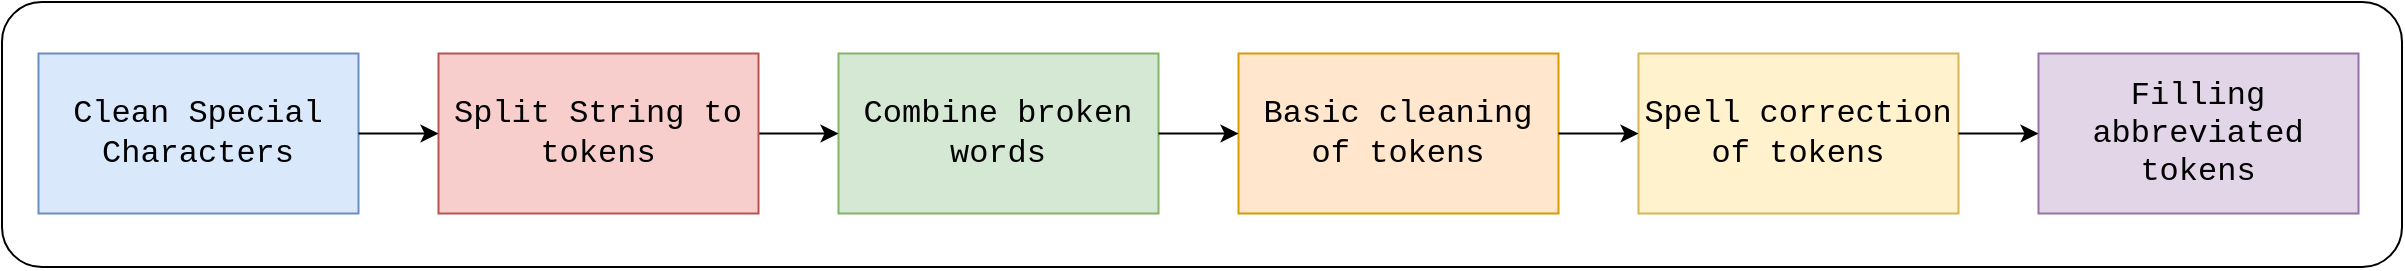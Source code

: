 <mxfile version="16.5.1" type="device"><diagram id="za8b4uBY-Lhi2-WCIzvT" name="Page-1"><mxGraphModel dx="1384" dy="865" grid="1" gridSize="10" guides="1" tooltips="1" connect="1" arrows="1" fold="1" page="1" pageScale="1" pageWidth="1169" pageHeight="827" background="none" math="0" shadow="0"><root><mxCell id="0"/><mxCell id="1" parent="0"/><mxCell id="-Zk2yn750pNOdqThe7Tu-7" value="" style="group" vertex="1" connectable="0" parent="1"><mxGeometry x="10" y="347.0" width="1200" height="132.5" as="geometry"/></mxCell><mxCell id="nLkcxLMhqGLCSthkWnK1-12" value="" style="rounded=1;whiteSpace=wrap;html=1;fillColor=none;rotation=-90;container=0;" parent="-Zk2yn750pNOdqThe7Tu-7" vertex="1"><mxGeometry x="533.75" y="-533.75" width="132.5" height="1200" as="geometry"/></mxCell><mxCell id="nLkcxLMhqGLCSthkWnK1-26" value="Clean Special Characters" style="rounded=0;whiteSpace=wrap;html=1;direction=west;flipH=0;flipV=1;fillColor=#dae8fc;strokeColor=#6c8ebf;fontSize=16;fontFamily=Courier New;" parent="-Zk2yn750pNOdqThe7Tu-7" vertex="1"><mxGeometry x="18.25" y="25.75" width="160" height="80" as="geometry"/></mxCell><mxCell id="nLkcxLMhqGLCSthkWnK1-2" value="Combine broken words" style="rounded=0;whiteSpace=wrap;html=1;direction=west;flipH=0;flipV=1;fillColor=#d5e8d4;strokeColor=#82b366;fontSize=16;fontFamily=Courier New;" parent="-Zk2yn750pNOdqThe7Tu-7" vertex="1"><mxGeometry x="418.25" y="25.75" width="160" height="80" as="geometry"/></mxCell><mxCell id="nLkcxLMhqGLCSthkWnK1-4" value="Basic cleaning of tokens" style="rounded=0;whiteSpace=wrap;html=1;direction=west;flipH=0;flipV=1;fillColor=#ffe6cc;strokeColor=#d79b00;fontSize=16;fontFamily=Courier New;" parent="-Zk2yn750pNOdqThe7Tu-7" vertex="1"><mxGeometry x="618.25" y="25.75" width="160" height="80" as="geometry"/></mxCell><mxCell id="-Zk2yn750pNOdqThe7Tu-4" style="edgeStyle=orthogonalEdgeStyle;rounded=0;orthogonalLoop=1;jettySize=auto;html=1;exitX=0;exitY=0.5;exitDx=0;exitDy=0;" edge="1" parent="-Zk2yn750pNOdqThe7Tu-7" source="nLkcxLMhqGLCSthkWnK1-2" target="nLkcxLMhqGLCSthkWnK1-4"><mxGeometry relative="1" as="geometry"/></mxCell><mxCell id="nLkcxLMhqGLCSthkWnK1-6" value="Spell correction of tokens" style="rounded=0;whiteSpace=wrap;html=1;direction=west;flipH=0;flipV=1;fillColor=#fff2cc;strokeColor=#d6b656;fontSize=16;fontFamily=Courier New;" parent="-Zk2yn750pNOdqThe7Tu-7" vertex="1"><mxGeometry x="818.25" y="25.75" width="160" height="80" as="geometry"/></mxCell><mxCell id="-Zk2yn750pNOdqThe7Tu-5" style="edgeStyle=orthogonalEdgeStyle;rounded=0;orthogonalLoop=1;jettySize=auto;html=1;exitX=0;exitY=0.5;exitDx=0;exitDy=0;" edge="1" parent="-Zk2yn750pNOdqThe7Tu-7" source="nLkcxLMhqGLCSthkWnK1-4" target="nLkcxLMhqGLCSthkWnK1-6"><mxGeometry relative="1" as="geometry"/></mxCell><mxCell id="nLkcxLMhqGLCSthkWnK1-8" value="&lt;font style=&quot;font-size: 16px&quot;&gt;Filling abbreviated tokens&lt;/font&gt;" style="rounded=0;whiteSpace=wrap;html=1;direction=west;flipH=0;flipV=1;fillColor=#e1d5e7;strokeColor=#9673a6;fontFamily=Courier New;" parent="-Zk2yn750pNOdqThe7Tu-7" vertex="1"><mxGeometry x="1018.25" y="25.75" width="160" height="80" as="geometry"/></mxCell><mxCell id="-Zk2yn750pNOdqThe7Tu-6" style="edgeStyle=orthogonalEdgeStyle;rounded=0;orthogonalLoop=1;jettySize=auto;html=1;exitX=0;exitY=0.5;exitDx=0;exitDy=0;" edge="1" parent="-Zk2yn750pNOdqThe7Tu-7" source="nLkcxLMhqGLCSthkWnK1-6" target="nLkcxLMhqGLCSthkWnK1-8"><mxGeometry relative="1" as="geometry"/></mxCell><mxCell id="-Zk2yn750pNOdqThe7Tu-3" style="edgeStyle=orthogonalEdgeStyle;rounded=0;orthogonalLoop=1;jettySize=auto;html=1;exitX=0;exitY=0.5;exitDx=0;exitDy=0;entryX=1;entryY=0.5;entryDx=0;entryDy=0;" edge="1" parent="-Zk2yn750pNOdqThe7Tu-7" source="-Zk2yn750pNOdqThe7Tu-1" target="nLkcxLMhqGLCSthkWnK1-2"><mxGeometry relative="1" as="geometry"/></mxCell><mxCell id="-Zk2yn750pNOdqThe7Tu-1" value="Split String to tokens" style="rounded=0;whiteSpace=wrap;html=1;direction=west;flipH=0;flipV=1;fillColor=#f8cecc;strokeColor=#b85450;fontSize=16;fontFamily=Courier New;" vertex="1" parent="-Zk2yn750pNOdqThe7Tu-7"><mxGeometry x="218.25" y="25.75" width="160" height="80" as="geometry"/></mxCell><mxCell id="-Zk2yn750pNOdqThe7Tu-2" style="edgeStyle=orthogonalEdgeStyle;rounded=0;orthogonalLoop=1;jettySize=auto;html=1;exitX=0;exitY=0.5;exitDx=0;exitDy=0;entryX=1;entryY=0.5;entryDx=0;entryDy=0;" edge="1" parent="-Zk2yn750pNOdqThe7Tu-7" source="nLkcxLMhqGLCSthkWnK1-26" target="-Zk2yn750pNOdqThe7Tu-1"><mxGeometry relative="1" as="geometry"/></mxCell></root></mxGraphModel></diagram></mxfile>